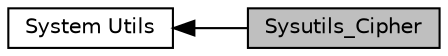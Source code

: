 digraph "Sysutils_Cipher"
{
  edge [fontname="Helvetica",fontsize="10",labelfontname="Helvetica",labelfontsize="10"];
  node [fontname="Helvetica",fontsize="10",shape=box];
  rankdir=LR;
  Node1 [label="Sysutils_Cipher",height=0.2,width=0.4,color="black", fillcolor="grey75", style="filled", fontcolor="black",tooltip="加解密管理"];
  Node2 [label="System Utils",height=0.2,width=0.4,color="black", fillcolor="white", style="filled",URL="$group__sysutils.html",tooltip=" "];
  Node2->Node1 [shape=plaintext, dir="back", style="solid"];
}
